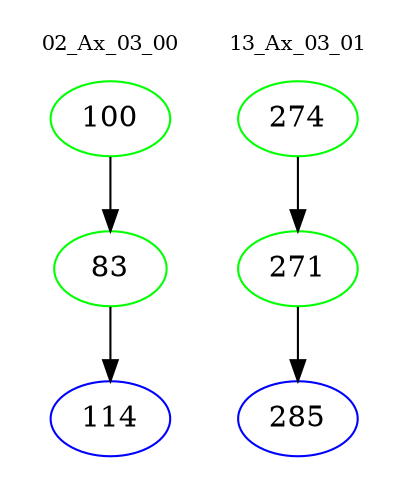 digraph{
subgraph cluster_0 {
color = white
label = "02_Ax_03_00";
fontsize=10;
T0_100 [label="100", color="green"]
T0_100 -> T0_83 [color="black"]
T0_83 [label="83", color="green"]
T0_83 -> T0_114 [color="black"]
T0_114 [label="114", color="blue"]
}
subgraph cluster_1 {
color = white
label = "13_Ax_03_01";
fontsize=10;
T1_274 [label="274", color="green"]
T1_274 -> T1_271 [color="black"]
T1_271 [label="271", color="green"]
T1_271 -> T1_285 [color="black"]
T1_285 [label="285", color="blue"]
}
}
